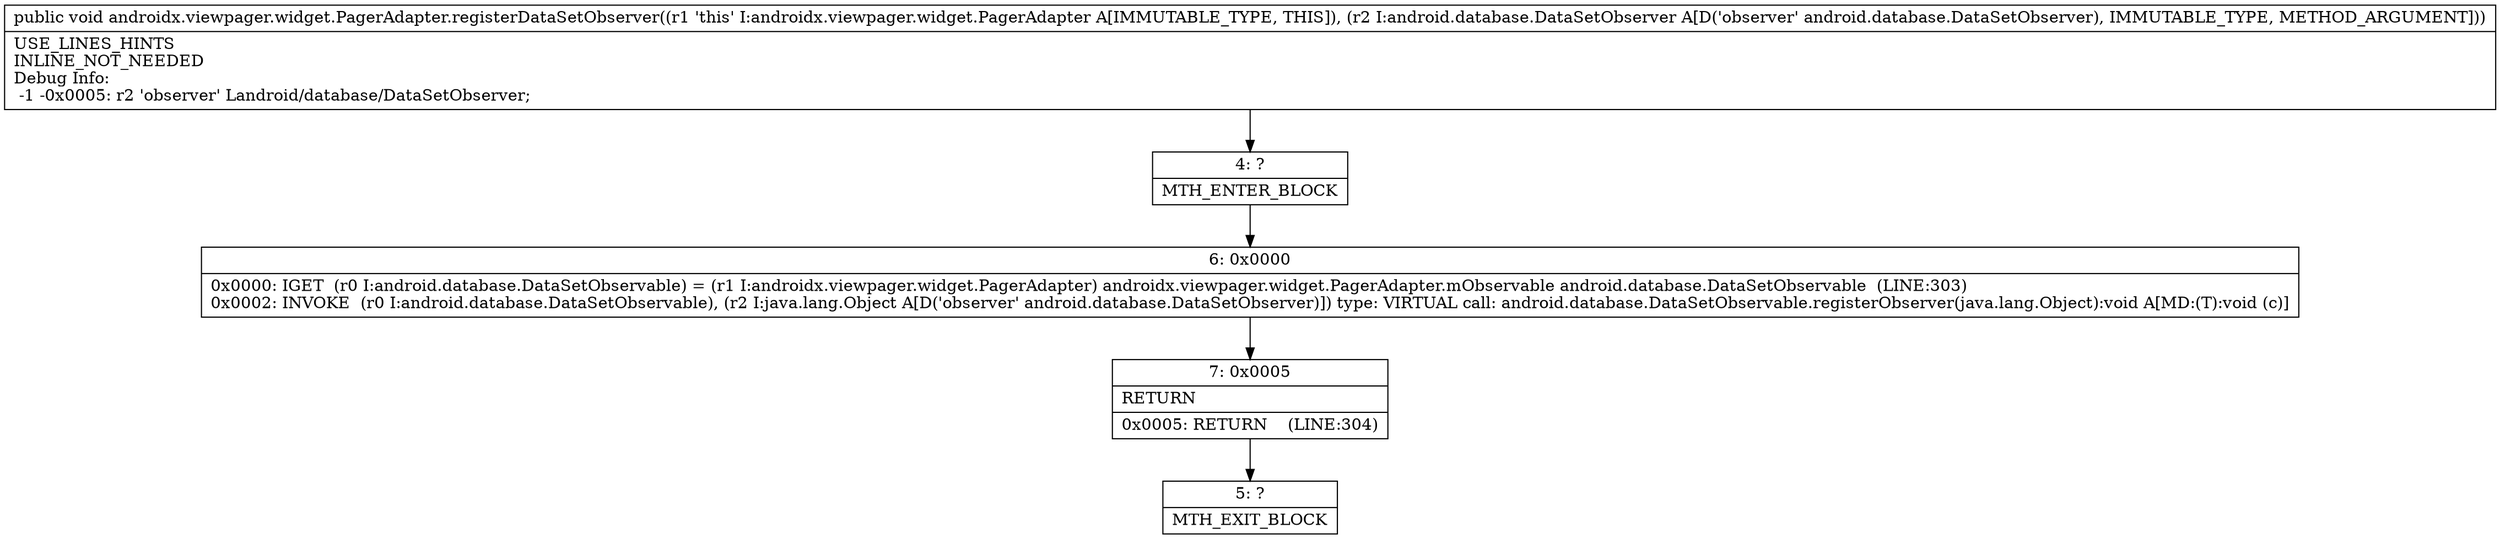 digraph "CFG forandroidx.viewpager.widget.PagerAdapter.registerDataSetObserver(Landroid\/database\/DataSetObserver;)V" {
Node_4 [shape=record,label="{4\:\ ?|MTH_ENTER_BLOCK\l}"];
Node_6 [shape=record,label="{6\:\ 0x0000|0x0000: IGET  (r0 I:android.database.DataSetObservable) = (r1 I:androidx.viewpager.widget.PagerAdapter) androidx.viewpager.widget.PagerAdapter.mObservable android.database.DataSetObservable  (LINE:303)\l0x0002: INVOKE  (r0 I:android.database.DataSetObservable), (r2 I:java.lang.Object A[D('observer' android.database.DataSetObserver)]) type: VIRTUAL call: android.database.DataSetObservable.registerObserver(java.lang.Object):void A[MD:(T):void (c)]\l}"];
Node_7 [shape=record,label="{7\:\ 0x0005|RETURN\l|0x0005: RETURN    (LINE:304)\l}"];
Node_5 [shape=record,label="{5\:\ ?|MTH_EXIT_BLOCK\l}"];
MethodNode[shape=record,label="{public void androidx.viewpager.widget.PagerAdapter.registerDataSetObserver((r1 'this' I:androidx.viewpager.widget.PagerAdapter A[IMMUTABLE_TYPE, THIS]), (r2 I:android.database.DataSetObserver A[D('observer' android.database.DataSetObserver), IMMUTABLE_TYPE, METHOD_ARGUMENT]))  | USE_LINES_HINTS\lINLINE_NOT_NEEDED\lDebug Info:\l  \-1 \-0x0005: r2 'observer' Landroid\/database\/DataSetObserver;\l}"];
MethodNode -> Node_4;Node_4 -> Node_6;
Node_6 -> Node_7;
Node_7 -> Node_5;
}

